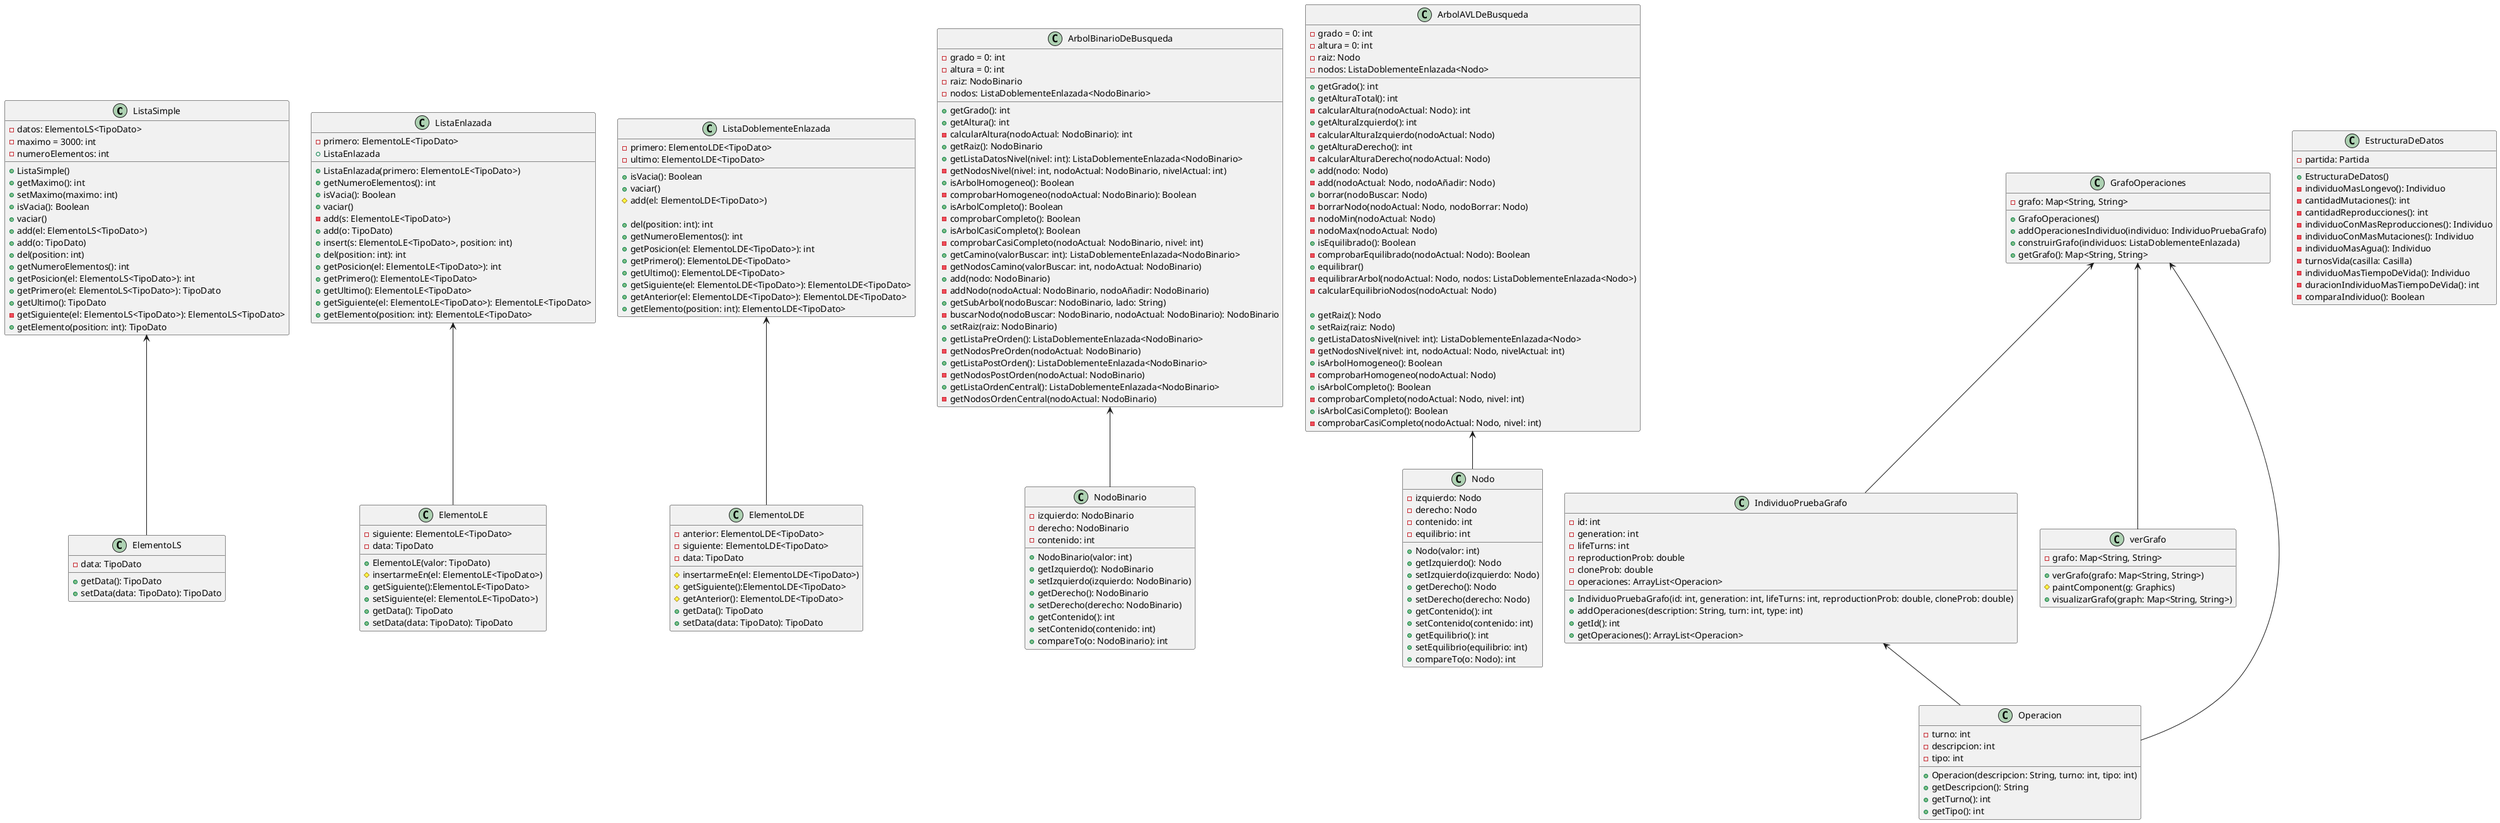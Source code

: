 @startuml
'https://plantuml.com/class-diagram

class ListaSimple
class ElementoLS

class ListaEnlazada
class ElementoLE

class ListaDoblementeEnlazada
class ElementoLDE

class NodoBinario
class ArbolBinarioDeBusqueda

class ArbolAVLDeBusqueda
class Nodo

class GrafoOperaciones
class IndividuoPruebaGrafo
class verGrafo
class Operacion

class EstructuraDeDatos

ListaSimple <-- ElementoLS

class ElementoLS{
-data: TipoDato
+getData(): TipoDato
+setData(data: TipoDato): TipoDato
}

class ListaSimple{
-datos: ElementoLS<TipoDato>
-maximo = 3000: int
-numeroElementos: int
+ListaSimple()
+getMaximo(): int
+setMaximo(maximo: int)
+isVacia(): Boolean
+vaciar()
+add(el: ElementoLS<TipoDato>)
+add(o: TipoDato)
+del(position: int)
+getNumeroElementos(): int
+getPosicion(el: ElementoLS<TipoDato>): int
+getPrimero(el: ElementoLS<TipoDato>): TipoDato
+getUltimo(): TipoDato
-getSiguiente(el: ElementoLS<TipoDato>): ElementoLS<TipoDato>
+getElemento(position: int): TipoDato
}

ListaEnlazada <-- ElementoLE

class ElementoLE{
-siguiente: ElementoLE<TipoDato>
-data: TipoDato
+ElementoLE(valor: TipoDato)
#insertarmeEn(el: ElementoLE<TipoDato>)
+getSiguiente():ElementoLE<TipoDato>
+setSiguiente(el: ElementoLE<TipoDato>)
+getData(): TipoDato
+setData(data: TipoDato): TipoDato
}

class ListaEnlazada{
-primero: ElementoLE<TipoDato>
+ListaEnlazada(primero: ElementoLE<TipoDato>)
+ListaEnlazada
+getNumeroElementos(): int
+isVacia(): Boolean
+vaciar()
-add(s: ElementoLE<TipoDato>)
+add(o: TipoDato)
+insert(s: ElementoLE<TipoDato>, position: int)
+del(position: int): int
+getPosicion(el: ElementoLE<TipoDato>): int
+getPrimero(): ElementoLE<TipoDato>
+getUltimo(): ElementoLE<TipoDato>
+getSiguiente(el: ElementoLE<TipoDato>): ElementoLE<TipoDato>
+getElemento(position: int): ElementoLE<TipoDato>
}

ListaDoblementeEnlazada <-- ElementoLDE

class ElementoLDE{
-anterior: ElementoLDE<TipoDato>
-siguiente: ElementoLDE<TipoDato>
-data: TipoDato
#insertarmeEn(el: ElementoLDE<TipoDato>)
#getSiguiente():ElementoLDE<TipoDato>
#getAnterior(): ElementoLDE<TipoDato>
+getData(): TipoDato
+setData(data: TipoDato): TipoDato
}

class ListaDoblementeEnlazada{
-primero: ElementoLDE<TipoDato>
-ultimo: ElementoLDE<TipoDato>
+isVacia(): Boolean
+vaciar()
#add(el: ElementoLDE<TipoDato>)

+del(position: int): int
+getNumeroElementos(): int
+getPosicion(el: ElementoLDE<TipoDato>): int
+getPrimero(): ElementoLDE<TipoDato>
+getUltimo(): ElementoLDE<TipoDato>
+getSiguiente(el: ElementoLDE<TipoDato>): ElementoLDE<TipoDato>
+getAnterior(el: ElementoLDE<TipoDato>): ElementoLDE<TipoDato>
+getElemento(position: int): ElementoLDE<TipoDato>
}

ArbolBinarioDeBusqueda <-- NodoBinario

class NodoBinario{
-izquierdo: NodoBinario
-derecho: NodoBinario
-contenido: int
+NodoBinario(valor: int)
+getIzquierdo(): NodoBinario
+setIzquierdo(izquierdo: NodoBinario)
+getDerecho(): NodoBinario
+setDerecho(derecho: NodoBinario)
+getContenido(): int
+setContenido(contenido: int)
+compareTo(o: NodoBinario): int
}

class ArbolBinarioDeBusqueda{
-grado = 0: int
-altura = 0: int
-raiz: NodoBinario
-nodos: ListaDoblementeEnlazada<NodoBinario>
+getGrado(): int
+getAltura(): int
-calcularAltura(nodoActual: NodoBinario): int
+getRaiz(): NodoBinario
+getListaDatosNivel(nivel: int): ListaDoblementeEnlazada<NodoBinario>
-getNodosNivel(nivel: int, nodoActual: NodoBinario, nivelActual: int)
+isArbolHomogeneo(): Boolean
-comprobarHomogeneo(nodoActual: NodoBinario): Boolean
+isArbolCompleto(): Boolean
-comprobarCompleto(): Boolean
+isArbolCasiCompleto(): Boolean
-comprobarCasiCompleto(nodoActual: NodoBinario, nivel: int)
+getCamino(valorBuscar: int): ListaDoblementeEnlazada<NodoBinario>
-getNodosCamino(valorBuscar: int, nodoActual: NodoBinario)
+add(nodo: NodoBinario)
-addNodo(nodoActual: NodoBinario, nodoAñadir: NodoBinario)
+getSubArbol(nodoBuscar: NodoBinario, lado: String)
-buscarNodo(nodoBuscar: NodoBinario, nodoActual: NodoBinario): NodoBinario
+setRaiz(raiz: NodoBinario)
+getListaPreOrden(): ListaDoblementeEnlazada<NodoBinario>
-getNodosPreOrden(nodoActual: NodoBinario)
+getListaPostOrden(): ListaDoblementeEnlazada<NodoBinario>
-getNodosPostOrden(nodoActual: NodoBinario)
+getListaOrdenCentral(): ListaDoblementeEnlazada<NodoBinario>
-getNodosOrdenCentral(nodoActual: NodoBinario)
}

ArbolAVLDeBusqueda <-- Nodo

class ArbolAVLDeBusqueda{
-grado = 0: int
-altura = 0: int
-raiz: Nodo
-nodos: ListaDoblementeEnlazada<Nodo>
+getGrado(): int
+getAlturaTotal(): int
-calcularAltura(nodoActual: Nodo): int
+getAlturaIzquierdo(): int
-calcularAlturaIzquierdo(nodoActual: Nodo)
+getAlturaDerecho(): int
-calcularAlturaDerecho(nodoActual: Nodo)
+add(nodo: Nodo)
-add(nodoActual: Nodo, nodoAñadir: Nodo)
+borrar(nodoBuscar: Nodo)
-borrarNodo(nodoActual: Nodo, nodoBorrar: Nodo)
-nodoMin(nodoActual: Nodo)
-nodoMax(nodoActual: Nodo)
+isEquilibrado(): Boolean
-comprobarEquilibrado(nodoActual: Nodo): Boolean
+equilibrar()
-equilibrarArbol(nodoActual: Nodo, nodos: ListaDoblementeEnlazada<Nodo>)
-calcularEquilibrioNodos(nodoActual: Nodo)

+getRaiz(): Nodo
+setRaiz(raiz: Nodo)
+getListaDatosNivel(nivel: int): ListaDoblementeEnlazada<Nodo>
-getNodosNivel(nivel: int, nodoActual: Nodo, nivelActual: int)
+isArbolHomogeneo(): Boolean
-comprobarHomogeneo(nodoActual: Nodo)
+isArbolCompleto(): Boolean
-comprobarCompleto(nodoActual: Nodo, nivel: int)
+isArbolCasiCompleto(): Boolean
-comprobarCasiCompleto(nodoActual: Nodo, nivel: int)

}

class Nodo{
-izquierdo: Nodo
-derecho: Nodo
-contenido: int
-equilibrio: int
+Nodo(valor: int)
+getIzquierdo(): Nodo
+setIzquierdo(izquierdo: Nodo)
+getDerecho(): Nodo
+setDerecho(derecho: Nodo)
+getContenido(): int
+setContenido(contenido: int)
+getEquilibrio(): int
+setEquilibrio(equilibrio: int)
+compareTo(o: Nodo): int
}

GrafoOperaciones <-- IndividuoPruebaGrafo
GrafoOperaciones <-- verGrafo
GrafoOperaciones <-- Operacion
IndividuoPruebaGrafo <-- Operacion

class GrafoOperaciones{
-grafo: Map<String, String>
+GrafoOperaciones()
+addOperacionesIndividuo(individuo: IndividuoPruebaGrafo)
+construirGrafo(individuos: ListaDoblementeEnlazada)
+getGrafo(): Map<String, String>
}

class IndividuoPruebaGrafo{
-id: int
-generation: int
-lifeTurns: int
-reproductionProb: double
-cloneProb: double
-operaciones: ArrayList<Operacion>
+IndividuoPruebaGrafo(id: int, generation: int, lifeTurns: int, reproductionProb: double, cloneProb: double)
+addOperaciones(description: String, turn: int, type: int)
+getId(): int
+getOperaciones(): ArrayList<Operacion>
}

class verGrafo{
-grafo: Map<String, String>
+verGrafo(grafo: Map<String, String>)
#paintComponent(g: Graphics)
+visualizarGrafo(graph: Map<String, String>)
}

class Operacion{
-turno: int
-descripcion: int
-tipo: int
+Operacion(descripcion: String, turno: int, tipo: int)
+getDescripcion(): String
+getTurno(): int
+getTipo(): int
}

class EstructuraDeDatos{
-partida: Partida
+EstructuraDeDatos()
-individuoMasLongevo(): Individuo
-cantidadMutaciones(): int
-cantidadReproducciones(): int
-individuoConMasReproducciones(): Individuo
-individuoConMasMutaciones(): Individuo
-individuoMasAgua(): Individuo
-turnosVida(casilla: Casilla)
-individuoMasTiempoDeVida(): Individuo
-duracionIndividuoMasTiempoDeVida(): int
-comparaIndividuo(): Boolean
}

@enduml